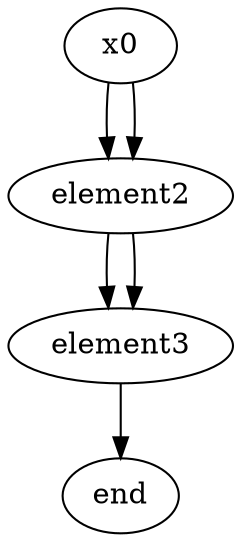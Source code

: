 digraph G {

 "x0" -> "element2";
 "element2" -> "element3";
 "element3" -> "end";
 "element2" -> "element3";
 "x0" -> "element2";

}